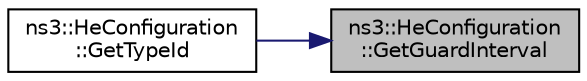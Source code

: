 digraph "ns3::HeConfiguration::GetGuardInterval"
{
 // LATEX_PDF_SIZE
  edge [fontname="Helvetica",fontsize="10",labelfontname="Helvetica",labelfontsize="10"];
  node [fontname="Helvetica",fontsize="10",shape=record];
  rankdir="RL";
  Node1 [label="ns3::HeConfiguration\l::GetGuardInterval",height=0.2,width=0.4,color="black", fillcolor="grey75", style="filled", fontcolor="black",tooltip=" "];
  Node1 -> Node2 [dir="back",color="midnightblue",fontsize="10",style="solid",fontname="Helvetica"];
  Node2 [label="ns3::HeConfiguration\l::GetTypeId",height=0.2,width=0.4,color="black", fillcolor="white", style="filled",URL="$classns3_1_1_he_configuration.html#a1a13452c4549d2d6dcc5a89590f28826",tooltip="Get the type ID."];
}
